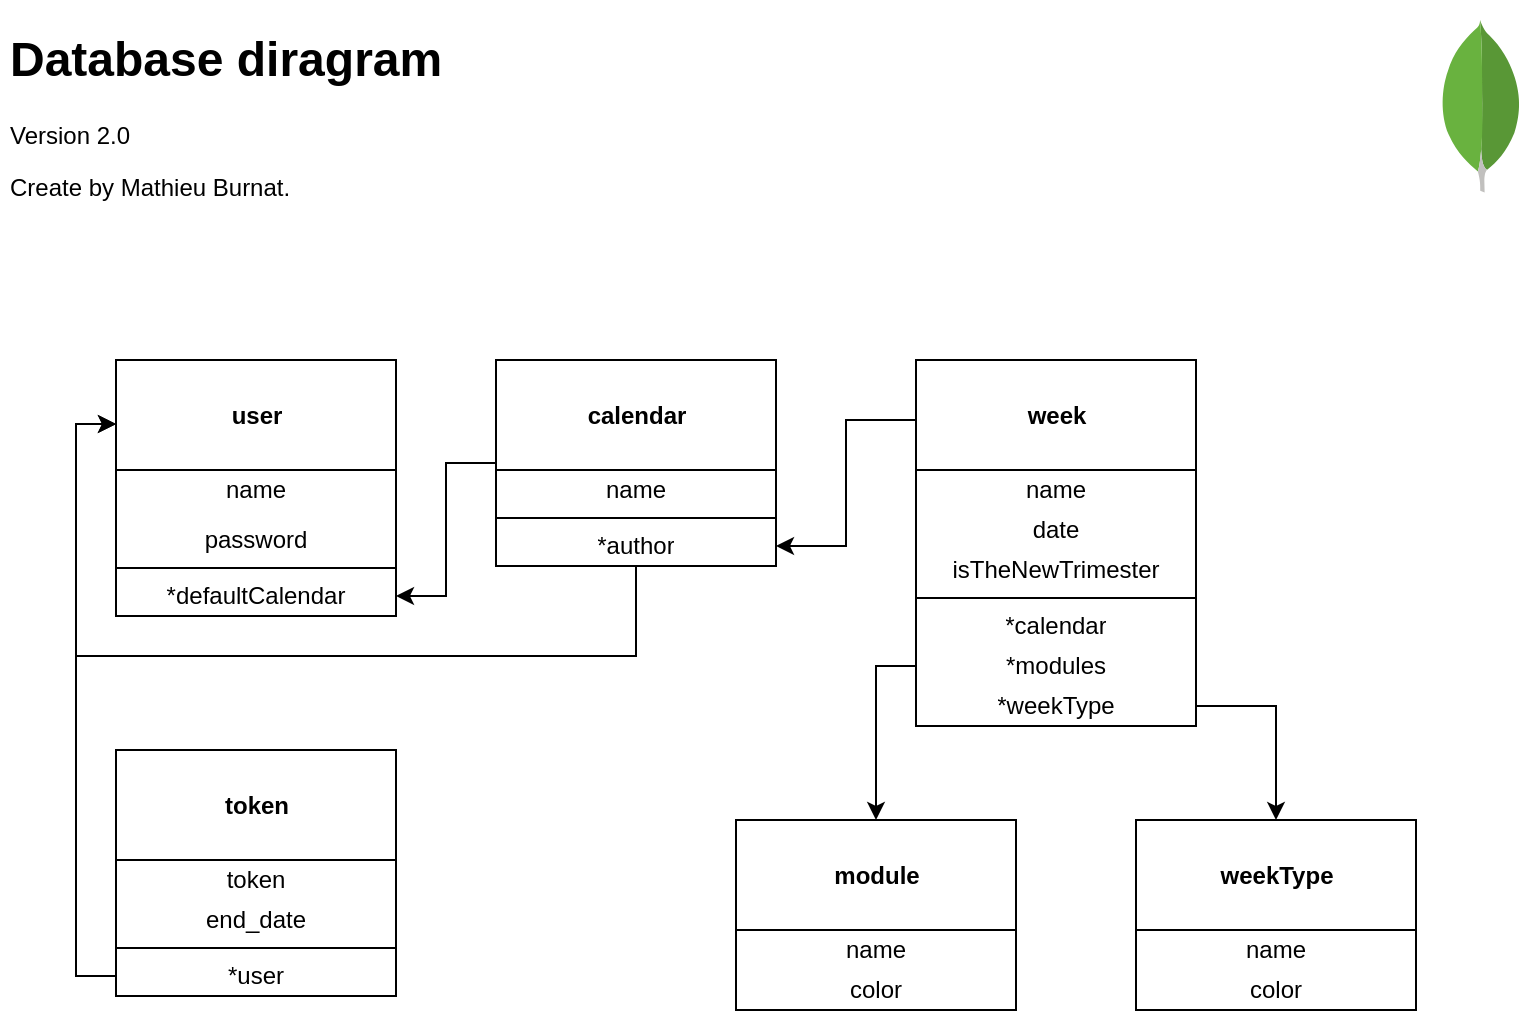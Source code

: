 <mxfile version="14.3.1" type="device"><diagram id="IJd2V594M94sVmGSt-qi" name="Page-1"><mxGraphModel dx="1248" dy="741" grid="1" gridSize="10" guides="1" tooltips="1" connect="1" arrows="1" fold="1" page="1" pageScale="1" pageWidth="827" pageHeight="1169" math="0" shadow="0"><root><mxCell id="0"/><mxCell id="1" parent="0"/><mxCell id="en7nU37g6aGU-SiTBZ7--1" value="" style="dashed=0;outlineConnect=0;html=1;align=center;labelPosition=center;verticalLabelPosition=bottom;verticalAlign=top;shape=mxgraph.weblogos.mongodb" vertex="1" parent="1"><mxGeometry x="760" y="40" width="41.2" height="86.2" as="geometry"/></mxCell><mxCell id="en7nU37g6aGU-SiTBZ7--26" value="&lt;h1&gt;Database diragram&lt;/h1&gt;&lt;p&gt;Version 2.0&amp;nbsp;&lt;/p&gt;&lt;p&gt;Create by Mathieu Burnat.&lt;/p&gt;" style="text;html=1;strokeColor=none;fillColor=none;spacing=5;spacingTop=-20;whiteSpace=wrap;overflow=hidden;rounded=0;" vertex="1" parent="1"><mxGeometry x="40" y="40" width="370" height="120" as="geometry"/></mxCell><mxCell id="en7nU37g6aGU-SiTBZ7--108" style="edgeStyle=orthogonalEdgeStyle;rounded=0;orthogonalLoop=1;jettySize=auto;html=1;entryX=1;entryY=0.5;entryDx=0;entryDy=0;" edge="1" parent="1" source="en7nU37g6aGU-SiTBZ7--67" target="en7nU37g6aGU-SiTBZ7--90"><mxGeometry relative="1" as="geometry"><Array as="points"><mxPoint x="263" y="262"/><mxPoint x="263" y="328"/></Array></mxGeometry></mxCell><mxCell id="en7nU37g6aGU-SiTBZ7--67" value="&lt;br&gt;&lt;b&gt;calendar&lt;/b&gt;" style="swimlane;fontStyle=0;align=center;verticalAlign=top;childLayout=stackLayout;horizontal=1;startSize=55;horizontalStack=0;resizeParent=1;resizeParentMax=0;resizeLast=0;collapsible=0;marginBottom=0;html=1;" vertex="1" parent="1"><mxGeometry x="288" y="210" width="140" height="103" as="geometry"/></mxCell><mxCell id="en7nU37g6aGU-SiTBZ7--68" value="name" style="text;html=1;strokeColor=none;fillColor=none;align=center;verticalAlign=middle;spacingLeft=4;spacingRight=4;overflow=hidden;rotatable=0;points=[[0,0.5],[1,0.5]];portConstraint=eastwest;" vertex="1" parent="en7nU37g6aGU-SiTBZ7--67"><mxGeometry y="55" width="140" height="20" as="geometry"/></mxCell><mxCell id="en7nU37g6aGU-SiTBZ7--72" value="" style="line;strokeWidth=1;fillColor=none;align=left;verticalAlign=middle;spacingTop=-1;spacingLeft=3;spacingRight=3;rotatable=0;labelPosition=right;points=[];portConstraint=eastwest;" vertex="1" parent="en7nU37g6aGU-SiTBZ7--67"><mxGeometry y="75" width="140" height="8" as="geometry"/></mxCell><mxCell id="en7nU37g6aGU-SiTBZ7--73" value="*author" style="text;html=1;strokeColor=none;fillColor=none;align=center;verticalAlign=middle;spacingLeft=4;spacingRight=4;overflow=hidden;rotatable=0;points=[[0,0.5],[1,0.5]];portConstraint=eastwest;" vertex="1" parent="en7nU37g6aGU-SiTBZ7--67"><mxGeometry y="83" width="140" height="20" as="geometry"/></mxCell><mxCell id="en7nU37g6aGU-SiTBZ7--100" style="edgeStyle=orthogonalEdgeStyle;rounded=0;orthogonalLoop=1;jettySize=auto;html=1;entryX=1;entryY=0.5;entryDx=0;entryDy=0;" edge="1" parent="1" source="en7nU37g6aGU-SiTBZ7--75" target="en7nU37g6aGU-SiTBZ7--73"><mxGeometry relative="1" as="geometry"><Array as="points"><mxPoint x="463" y="240"/><mxPoint x="463" y="303"/></Array></mxGeometry></mxCell><mxCell id="en7nU37g6aGU-SiTBZ7--75" value="&lt;br&gt;&lt;b&gt;week&lt;/b&gt;" style="swimlane;fontStyle=0;align=center;verticalAlign=top;childLayout=stackLayout;horizontal=1;startSize=55;horizontalStack=0;resizeParent=1;resizeParentMax=0;resizeLast=0;collapsible=0;marginBottom=0;html=1;" vertex="1" parent="1"><mxGeometry x="498" y="210" width="140" height="183" as="geometry"/></mxCell><mxCell id="en7nU37g6aGU-SiTBZ7--76" value="name" style="text;html=1;strokeColor=none;fillColor=none;align=center;verticalAlign=middle;spacingLeft=4;spacingRight=4;overflow=hidden;rotatable=0;points=[[0,0.5],[1,0.5]];portConstraint=eastwest;" vertex="1" parent="en7nU37g6aGU-SiTBZ7--75"><mxGeometry y="55" width="140" height="20" as="geometry"/></mxCell><mxCell id="en7nU37g6aGU-SiTBZ7--80" value="date" style="text;html=1;strokeColor=none;fillColor=none;align=center;verticalAlign=middle;spacingLeft=4;spacingRight=4;overflow=hidden;rotatable=0;points=[[0,0.5],[1,0.5]];portConstraint=eastwest;" vertex="1" parent="en7nU37g6aGU-SiTBZ7--75"><mxGeometry y="75" width="140" height="20" as="geometry"/></mxCell><mxCell id="en7nU37g6aGU-SiTBZ7--111" value="isTheNewTrimester" style="text;html=1;strokeColor=none;fillColor=none;align=center;verticalAlign=middle;spacingLeft=4;spacingRight=4;overflow=hidden;rotatable=0;points=[[0,0.5],[1,0.5]];portConstraint=eastwest;" vertex="1" parent="en7nU37g6aGU-SiTBZ7--75"><mxGeometry y="95" width="140" height="20" as="geometry"/></mxCell><mxCell id="en7nU37g6aGU-SiTBZ7--77" value="" style="line;strokeWidth=1;fillColor=none;align=left;verticalAlign=middle;spacingTop=-1;spacingLeft=3;spacingRight=3;rotatable=0;labelPosition=right;points=[];portConstraint=eastwest;" vertex="1" parent="en7nU37g6aGU-SiTBZ7--75"><mxGeometry y="115" width="140" height="8" as="geometry"/></mxCell><mxCell id="en7nU37g6aGU-SiTBZ7--81" value="*calendar" style="text;html=1;strokeColor=none;fillColor=none;align=center;verticalAlign=middle;spacingLeft=4;spacingRight=4;overflow=hidden;rotatable=0;points=[[0,0.5],[1,0.5]];portConstraint=eastwest;" vertex="1" parent="en7nU37g6aGU-SiTBZ7--75"><mxGeometry y="123" width="140" height="20" as="geometry"/></mxCell><mxCell id="en7nU37g6aGU-SiTBZ7--78" value="*modules" style="text;html=1;strokeColor=none;fillColor=none;align=center;verticalAlign=middle;spacingLeft=4;spacingRight=4;overflow=hidden;rotatable=0;points=[[0,0.5],[1,0.5]];portConstraint=eastwest;" vertex="1" parent="en7nU37g6aGU-SiTBZ7--75"><mxGeometry y="143" width="140" height="20" as="geometry"/></mxCell><mxCell id="en7nU37g6aGU-SiTBZ7--79" value="*weekType" style="text;html=1;strokeColor=none;fillColor=none;align=center;verticalAlign=middle;spacingLeft=4;spacingRight=4;overflow=hidden;rotatable=0;points=[[0,0.5],[1,0.5]];portConstraint=eastwest;" vertex="1" parent="en7nU37g6aGU-SiTBZ7--75"><mxGeometry y="163" width="140" height="20" as="geometry"/></mxCell><mxCell id="en7nU37g6aGU-SiTBZ7--83" value="&lt;br&gt;&lt;b&gt;user&lt;/b&gt;" style="swimlane;fontStyle=0;align=center;verticalAlign=top;childLayout=stackLayout;horizontal=1;startSize=55;horizontalStack=0;resizeParent=1;resizeParentMax=0;resizeLast=0;collapsible=0;marginBottom=0;html=1;" vertex="1" parent="1"><mxGeometry x="98" y="210" width="140" height="128" as="geometry"/></mxCell><mxCell id="en7nU37g6aGU-SiTBZ7--84" value="name" style="text;html=1;strokeColor=none;fillColor=none;align=center;verticalAlign=middle;spacingLeft=4;spacingRight=4;overflow=hidden;rotatable=0;points=[[0,0.5],[1,0.5]];portConstraint=eastwest;" vertex="1" parent="en7nU37g6aGU-SiTBZ7--83"><mxGeometry y="55" width="140" height="20" as="geometry"/></mxCell><mxCell id="en7nU37g6aGU-SiTBZ7--86" value="email" style="text;html=1;strokeColor=none;fillColor=none;align=center;verticalAlign=middle;spacingLeft=4;spacingRight=4;overflow=hidden;rotatable=0;points=[[0,0.5],[1,0.5]];portConstraint=eastwest;" vertex="1" parent="en7nU37g6aGU-SiTBZ7--83"><mxGeometry y="75" width="140" height="5" as="geometry"/></mxCell><mxCell id="en7nU37g6aGU-SiTBZ7--88" value="password" style="text;html=1;strokeColor=none;fillColor=none;align=center;verticalAlign=middle;spacingLeft=4;spacingRight=4;overflow=hidden;rotatable=0;points=[[0,0.5],[1,0.5]];portConstraint=eastwest;" vertex="1" parent="en7nU37g6aGU-SiTBZ7--83"><mxGeometry y="80" width="140" height="20" as="geometry"/></mxCell><mxCell id="en7nU37g6aGU-SiTBZ7--85" value="" style="line;strokeWidth=1;fillColor=none;align=left;verticalAlign=middle;spacingTop=-1;spacingLeft=3;spacingRight=3;rotatable=0;labelPosition=right;points=[];portConstraint=eastwest;" vertex="1" parent="en7nU37g6aGU-SiTBZ7--83"><mxGeometry y="100" width="140" height="8" as="geometry"/></mxCell><mxCell id="en7nU37g6aGU-SiTBZ7--90" value="*defaultCalendar" style="text;html=1;strokeColor=none;fillColor=none;align=center;verticalAlign=middle;spacingLeft=4;spacingRight=4;overflow=hidden;rotatable=0;points=[[0,0.5],[1,0.5]];portConstraint=eastwest;" vertex="1" parent="en7nU37g6aGU-SiTBZ7--83"><mxGeometry y="108" width="140" height="20" as="geometry"/></mxCell><mxCell id="en7nU37g6aGU-SiTBZ7--91" value="&lt;br&gt;&lt;b&gt;token&lt;/b&gt;" style="swimlane;fontStyle=0;align=center;verticalAlign=top;childLayout=stackLayout;horizontal=1;startSize=55;horizontalStack=0;resizeParent=1;resizeParentMax=0;resizeLast=0;collapsible=0;marginBottom=0;html=1;" vertex="1" parent="1"><mxGeometry x="98" y="405" width="140" height="123" as="geometry"/></mxCell><mxCell id="en7nU37g6aGU-SiTBZ7--92" value="token" style="text;html=1;strokeColor=none;fillColor=none;align=center;verticalAlign=middle;spacingLeft=4;spacingRight=4;overflow=hidden;rotatable=0;points=[[0,0.5],[1,0.5]];portConstraint=eastwest;" vertex="1" parent="en7nU37g6aGU-SiTBZ7--91"><mxGeometry y="55" width="140" height="20" as="geometry"/></mxCell><mxCell id="en7nU37g6aGU-SiTBZ7--93" value="end_date" style="text;html=1;strokeColor=none;fillColor=none;align=center;verticalAlign=middle;spacingLeft=4;spacingRight=4;overflow=hidden;rotatable=0;points=[[0,0.5],[1,0.5]];portConstraint=eastwest;" vertex="1" parent="en7nU37g6aGU-SiTBZ7--91"><mxGeometry y="75" width="140" height="20" as="geometry"/></mxCell><mxCell id="en7nU37g6aGU-SiTBZ7--95" value="" style="line;strokeWidth=1;fillColor=none;align=left;verticalAlign=middle;spacingTop=-1;spacingLeft=3;spacingRight=3;rotatable=0;labelPosition=right;points=[];portConstraint=eastwest;" vertex="1" parent="en7nU37g6aGU-SiTBZ7--91"><mxGeometry y="95" width="140" height="8" as="geometry"/></mxCell><mxCell id="en7nU37g6aGU-SiTBZ7--96" value="*user" style="text;html=1;strokeColor=none;fillColor=none;align=center;verticalAlign=middle;spacingLeft=4;spacingRight=4;overflow=hidden;rotatable=0;points=[[0,0.5],[1,0.5]];portConstraint=eastwest;" vertex="1" parent="en7nU37g6aGU-SiTBZ7--91"><mxGeometry y="103" width="140" height="20" as="geometry"/></mxCell><mxCell id="en7nU37g6aGU-SiTBZ7--105" style="edgeStyle=orthogonalEdgeStyle;rounded=0;orthogonalLoop=1;jettySize=auto;html=1;entryX=0;entryY=0.25;entryDx=0;entryDy=0;" edge="1" parent="1" source="en7nU37g6aGU-SiTBZ7--96" target="en7nU37g6aGU-SiTBZ7--83"><mxGeometry relative="1" as="geometry"/></mxCell><mxCell id="en7nU37g6aGU-SiTBZ7--110" style="edgeStyle=orthogonalEdgeStyle;rounded=0;orthogonalLoop=1;jettySize=auto;html=1;entryX=0;entryY=0.25;entryDx=0;entryDy=0;" edge="1" parent="1" source="en7nU37g6aGU-SiTBZ7--73" target="en7nU37g6aGU-SiTBZ7--83"><mxGeometry relative="1" as="geometry"><Array as="points"><mxPoint x="358" y="358"/><mxPoint x="78" y="358"/><mxPoint x="78" y="242"/></Array></mxGeometry></mxCell><mxCell id="en7nU37g6aGU-SiTBZ7--112" value="&lt;br&gt;&lt;b&gt;module&lt;/b&gt;" style="swimlane;fontStyle=0;align=center;verticalAlign=top;childLayout=stackLayout;horizontal=1;startSize=55;horizontalStack=0;resizeParent=1;resizeParentMax=0;resizeLast=0;collapsible=0;marginBottom=0;html=1;" vertex="1" parent="1"><mxGeometry x="408" y="440" width="140" height="95" as="geometry"/></mxCell><mxCell id="en7nU37g6aGU-SiTBZ7--113" value="name" style="text;html=1;strokeColor=none;fillColor=none;align=center;verticalAlign=middle;spacingLeft=4;spacingRight=4;overflow=hidden;rotatable=0;points=[[0,0.5],[1,0.5]];portConstraint=eastwest;" vertex="1" parent="en7nU37g6aGU-SiTBZ7--112"><mxGeometry y="55" width="140" height="20" as="geometry"/></mxCell><mxCell id="en7nU37g6aGU-SiTBZ7--114" value="color" style="text;html=1;strokeColor=none;fillColor=none;align=center;verticalAlign=middle;spacingLeft=4;spacingRight=4;overflow=hidden;rotatable=0;points=[[0,0.5],[1,0.5]];portConstraint=eastwest;" vertex="1" parent="en7nU37g6aGU-SiTBZ7--112"><mxGeometry y="75" width="140" height="20" as="geometry"/></mxCell><mxCell id="en7nU37g6aGU-SiTBZ7--120" value="&lt;br&gt;&lt;b&gt;weekType&lt;/b&gt;" style="swimlane;fontStyle=0;align=center;verticalAlign=top;childLayout=stackLayout;horizontal=1;startSize=55;horizontalStack=0;resizeParent=1;resizeParentMax=0;resizeLast=0;collapsible=0;marginBottom=0;html=1;" vertex="1" parent="1"><mxGeometry x="608" y="440" width="140" height="95" as="geometry"/></mxCell><mxCell id="en7nU37g6aGU-SiTBZ7--128" value="name" style="text;html=1;strokeColor=none;fillColor=none;align=center;verticalAlign=middle;spacingLeft=4;spacingRight=4;overflow=hidden;rotatable=0;points=[[0,0.5],[1,0.5]];portConstraint=eastwest;" vertex="1" parent="en7nU37g6aGU-SiTBZ7--120"><mxGeometry y="55" width="140" height="20" as="geometry"/></mxCell><mxCell id="en7nU37g6aGU-SiTBZ7--129" value="color" style="text;html=1;strokeColor=none;fillColor=none;align=center;verticalAlign=middle;spacingLeft=4;spacingRight=4;overflow=hidden;rotatable=0;points=[[0,0.5],[1,0.5]];portConstraint=eastwest;" vertex="1" parent="en7nU37g6aGU-SiTBZ7--120"><mxGeometry y="75" width="140" height="20" as="geometry"/></mxCell><mxCell id="en7nU37g6aGU-SiTBZ7--130" style="edgeStyle=orthogonalEdgeStyle;rounded=0;orthogonalLoop=1;jettySize=auto;html=1;entryX=0.5;entryY=0;entryDx=0;entryDy=0;" edge="1" parent="1" source="en7nU37g6aGU-SiTBZ7--79" target="en7nU37g6aGU-SiTBZ7--120"><mxGeometry relative="1" as="geometry"/></mxCell><mxCell id="en7nU37g6aGU-SiTBZ7--131" style="edgeStyle=orthogonalEdgeStyle;rounded=0;orthogonalLoop=1;jettySize=auto;html=1;entryX=0.5;entryY=0;entryDx=0;entryDy=0;" edge="1" parent="1" source="en7nU37g6aGU-SiTBZ7--78" target="en7nU37g6aGU-SiTBZ7--112"><mxGeometry relative="1" as="geometry"/></mxCell></root></mxGraphModel></diagram></mxfile>
